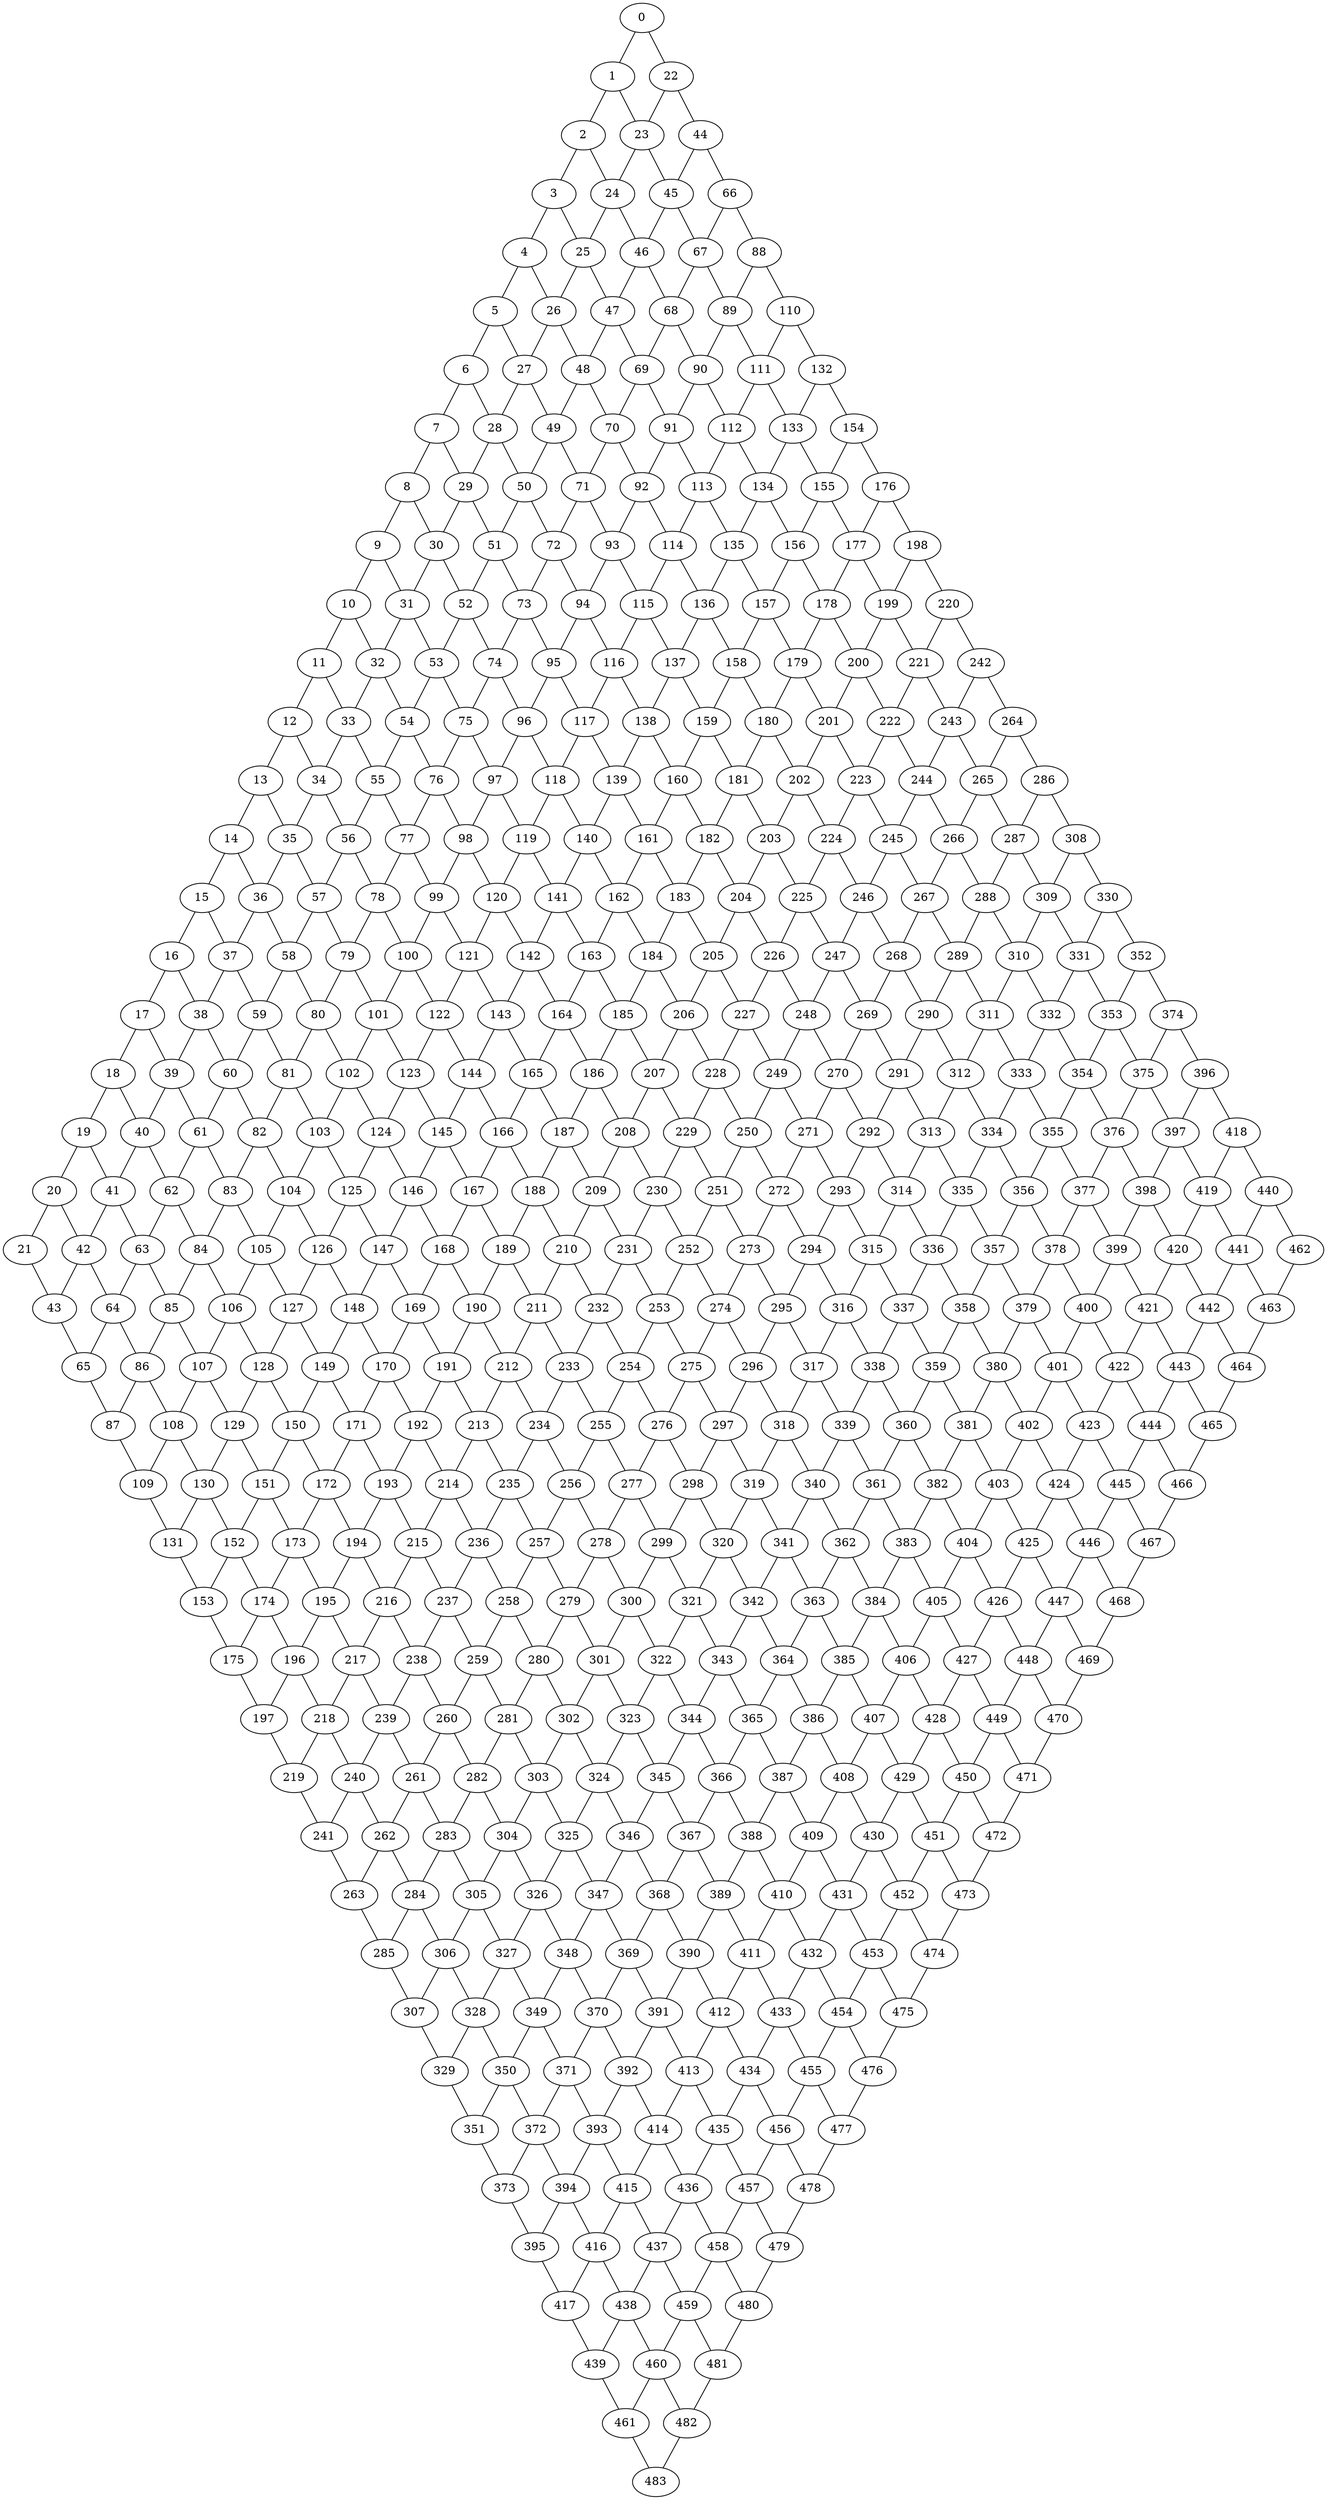 graph {
	0
	1
	2
	3
	4
	5
	6
	7
	8
	9
	10
	11
	12
	13
	14
	15
	16
	17
	18
	19
	20
	21
	22
	23
	24
	25
	26
	27
	28
	29
	30
	31
	32
	33
	34
	35
	36
	37
	38
	39
	40
	41
	42
	43
	44
	45
	46
	47
	48
	49
	50
	51
	52
	53
	54
	55
	56
	57
	58
	59
	60
	61
	62
	63
	64
	65
	66
	67
	68
	69
	70
	71
	72
	73
	74
	75
	76
	77
	78
	79
	80
	81
	82
	83
	84
	85
	86
	87
	88
	89
	90
	91
	92
	93
	94
	95
	96
	97
	98
	99
	100
	101
	102
	103
	104
	105
	106
	107
	108
	109
	110
	111
	112
	113
	114
	115
	116
	117
	118
	119
	120
	121
	122
	123
	124
	125
	126
	127
	128
	129
	130
	131
	132
	133
	134
	135
	136
	137
	138
	139
	140
	141
	142
	143
	144
	145
	146
	147
	148
	149
	150
	151
	152
	153
	154
	155
	156
	157
	158
	159
	160
	161
	162
	163
	164
	165
	166
	167
	168
	169
	170
	171
	172
	173
	174
	175
	176
	177
	178
	179
	180
	181
	182
	183
	184
	185
	186
	187
	188
	189
	190
	191
	192
	193
	194
	195
	196
	197
	198
	199
	200
	201
	202
	203
	204
	205
	206
	207
	208
	209
	210
	211
	212
	213
	214
	215
	216
	217
	218
	219
	220
	221
	222
	223
	224
	225
	226
	227
	228
	229
	230
	231
	232
	233
	234
	235
	236
	237
	238
	239
	240
	241
	242
	243
	244
	245
	246
	247
	248
	249
	250
	251
	252
	253
	254
	255
	256
	257
	258
	259
	260
	261
	262
	263
	264
	265
	266
	267
	268
	269
	270
	271
	272
	273
	274
	275
	276
	277
	278
	279
	280
	281
	282
	283
	284
	285
	286
	287
	288
	289
	290
	291
	292
	293
	294
	295
	296
	297
	298
	299
	300
	301
	302
	303
	304
	305
	306
	307
	308
	309
	310
	311
	312
	313
	314
	315
	316
	317
	318
	319
	320
	321
	322
	323
	324
	325
	326
	327
	328
	329
	330
	331
	332
	333
	334
	335
	336
	337
	338
	339
	340
	341
	342
	343
	344
	345
	346
	347
	348
	349
	350
	351
	352
	353
	354
	355
	356
	357
	358
	359
	360
	361
	362
	363
	364
	365
	366
	367
	368
	369
	370
	371
	372
	373
	374
	375
	376
	377
	378
	379
	380
	381
	382
	383
	384
	385
	386
	387
	388
	389
	390
	391
	392
	393
	394
	395
	396
	397
	398
	399
	400
	401
	402
	403
	404
	405
	406
	407
	408
	409
	410
	411
	412
	413
	414
	415
	416
	417
	418
	419
	420
	421
	422
	423
	424
	425
	426
	427
	428
	429
	430
	431
	432
	433
	434
	435
	436
	437
	438
	439
	440
	441
	442
	443
	444
	445
	446
	447
	448
	449
	450
	451
	452
	453
	454
	455
	456
	457
	458
	459
	460
	461
	462
	463
	464
	465
	466
	467
	468
	469
	470
	471
	472
	473
	474
	475
	476
	477
	478
	479
	480
	481
	482
	483
	0 -- 22;
	0 -- 1;
	1 -- 23;
	1 -- 2;
	2 -- 24;
	2 -- 3;
	3 -- 25;
	3 -- 4;
	4 -- 26;
	4 -- 5;
	5 -- 27;
	5 -- 6;
	6 -- 28;
	6 -- 7;
	7 -- 29;
	7 -- 8;
	8 -- 30;
	8 -- 9;
	9 -- 31;
	9 -- 10;
	10 -- 32;
	10 -- 11;
	11 -- 33;
	11 -- 12;
	12 -- 34;
	12 -- 13;
	13 -- 35;
	13 -- 14;
	14 -- 36;
	14 -- 15;
	15 -- 37;
	15 -- 16;
	16 -- 38;
	16 -- 17;
	17 -- 39;
	17 -- 18;
	18 -- 40;
	18 -- 19;
	19 -- 41;
	19 -- 20;
	20 -- 42;
	20 -- 21;
	21 -- 43;
	22 -- 44;
	22 -- 23;
	23 -- 45;
	23 -- 24;
	24 -- 46;
	24 -- 25;
	25 -- 47;
	25 -- 26;
	26 -- 48;
	26 -- 27;
	27 -- 49;
	27 -- 28;
	28 -- 50;
	28 -- 29;
	29 -- 51;
	29 -- 30;
	30 -- 52;
	30 -- 31;
	31 -- 53;
	31 -- 32;
	32 -- 54;
	32 -- 33;
	33 -- 55;
	33 -- 34;
	34 -- 56;
	34 -- 35;
	35 -- 57;
	35 -- 36;
	36 -- 58;
	36 -- 37;
	37 -- 59;
	37 -- 38;
	38 -- 60;
	38 -- 39;
	39 -- 61;
	39 -- 40;
	40 -- 62;
	40 -- 41;
	41 -- 63;
	41 -- 42;
	42 -- 64;
	42 -- 43;
	43 -- 65;
	44 -- 66;
	44 -- 45;
	45 -- 67;
	45 -- 46;
	46 -- 68;
	46 -- 47;
	47 -- 69;
	47 -- 48;
	48 -- 70;
	48 -- 49;
	49 -- 71;
	49 -- 50;
	50 -- 72;
	50 -- 51;
	51 -- 73;
	51 -- 52;
	52 -- 74;
	52 -- 53;
	53 -- 75;
	53 -- 54;
	54 -- 76;
	54 -- 55;
	55 -- 77;
	55 -- 56;
	56 -- 78;
	56 -- 57;
	57 -- 79;
	57 -- 58;
	58 -- 80;
	58 -- 59;
	59 -- 81;
	59 -- 60;
	60 -- 82;
	60 -- 61;
	61 -- 83;
	61 -- 62;
	62 -- 84;
	62 -- 63;
	63 -- 85;
	63 -- 64;
	64 -- 86;
	64 -- 65;
	65 -- 87;
	66 -- 88;
	66 -- 67;
	67 -- 89;
	67 -- 68;
	68 -- 90;
	68 -- 69;
	69 -- 91;
	69 -- 70;
	70 -- 92;
	70 -- 71;
	71 -- 93;
	71 -- 72;
	72 -- 94;
	72 -- 73;
	73 -- 95;
	73 -- 74;
	74 -- 96;
	74 -- 75;
	75 -- 97;
	75 -- 76;
	76 -- 98;
	76 -- 77;
	77 -- 99;
	77 -- 78;
	78 -- 100;
	78 -- 79;
	79 -- 101;
	79 -- 80;
	80 -- 102;
	80 -- 81;
	81 -- 103;
	81 -- 82;
	82 -- 104;
	82 -- 83;
	83 -- 105;
	83 -- 84;
	84 -- 106;
	84 -- 85;
	85 -- 107;
	85 -- 86;
	86 -- 108;
	86 -- 87;
	87 -- 109;
	88 -- 110;
	88 -- 89;
	89 -- 111;
	89 -- 90;
	90 -- 112;
	90 -- 91;
	91 -- 113;
	91 -- 92;
	92 -- 114;
	92 -- 93;
	93 -- 115;
	93 -- 94;
	94 -- 116;
	94 -- 95;
	95 -- 117;
	95 -- 96;
	96 -- 118;
	96 -- 97;
	97 -- 119;
	97 -- 98;
	98 -- 120;
	98 -- 99;
	99 -- 121;
	99 -- 100;
	100 -- 122;
	100 -- 101;
	101 -- 123;
	101 -- 102;
	102 -- 124;
	102 -- 103;
	103 -- 125;
	103 -- 104;
	104 -- 126;
	104 -- 105;
	105 -- 127;
	105 -- 106;
	106 -- 128;
	106 -- 107;
	107 -- 129;
	107 -- 108;
	108 -- 130;
	108 -- 109;
	109 -- 131;
	110 -- 132;
	110 -- 111;
	111 -- 133;
	111 -- 112;
	112 -- 134;
	112 -- 113;
	113 -- 135;
	113 -- 114;
	114 -- 136;
	114 -- 115;
	115 -- 137;
	115 -- 116;
	116 -- 138;
	116 -- 117;
	117 -- 139;
	117 -- 118;
	118 -- 140;
	118 -- 119;
	119 -- 141;
	119 -- 120;
	120 -- 142;
	120 -- 121;
	121 -- 143;
	121 -- 122;
	122 -- 144;
	122 -- 123;
	123 -- 145;
	123 -- 124;
	124 -- 146;
	124 -- 125;
	125 -- 147;
	125 -- 126;
	126 -- 148;
	126 -- 127;
	127 -- 149;
	127 -- 128;
	128 -- 150;
	128 -- 129;
	129 -- 151;
	129 -- 130;
	130 -- 152;
	130 -- 131;
	131 -- 153;
	132 -- 154;
	132 -- 133;
	133 -- 155;
	133 -- 134;
	134 -- 156;
	134 -- 135;
	135 -- 157;
	135 -- 136;
	136 -- 158;
	136 -- 137;
	137 -- 159;
	137 -- 138;
	138 -- 160;
	138 -- 139;
	139 -- 161;
	139 -- 140;
	140 -- 162;
	140 -- 141;
	141 -- 163;
	141 -- 142;
	142 -- 164;
	142 -- 143;
	143 -- 165;
	143 -- 144;
	144 -- 166;
	144 -- 145;
	145 -- 167;
	145 -- 146;
	146 -- 168;
	146 -- 147;
	147 -- 169;
	147 -- 148;
	148 -- 170;
	148 -- 149;
	149 -- 171;
	149 -- 150;
	150 -- 172;
	150 -- 151;
	151 -- 173;
	151 -- 152;
	152 -- 174;
	152 -- 153;
	153 -- 175;
	154 -- 176;
	154 -- 155;
	155 -- 177;
	155 -- 156;
	156 -- 178;
	156 -- 157;
	157 -- 179;
	157 -- 158;
	158 -- 180;
	158 -- 159;
	159 -- 181;
	159 -- 160;
	160 -- 182;
	160 -- 161;
	161 -- 183;
	161 -- 162;
	162 -- 184;
	162 -- 163;
	163 -- 185;
	163 -- 164;
	164 -- 186;
	164 -- 165;
	165 -- 187;
	165 -- 166;
	166 -- 188;
	166 -- 167;
	167 -- 189;
	167 -- 168;
	168 -- 190;
	168 -- 169;
	169 -- 191;
	169 -- 170;
	170 -- 192;
	170 -- 171;
	171 -- 193;
	171 -- 172;
	172 -- 194;
	172 -- 173;
	173 -- 195;
	173 -- 174;
	174 -- 196;
	174 -- 175;
	175 -- 197;
	176 -- 198;
	176 -- 177;
	177 -- 199;
	177 -- 178;
	178 -- 200;
	178 -- 179;
	179 -- 201;
	179 -- 180;
	180 -- 202;
	180 -- 181;
	181 -- 203;
	181 -- 182;
	182 -- 204;
	182 -- 183;
	183 -- 205;
	183 -- 184;
	184 -- 206;
	184 -- 185;
	185 -- 207;
	185 -- 186;
	186 -- 208;
	186 -- 187;
	187 -- 209;
	187 -- 188;
	188 -- 210;
	188 -- 189;
	189 -- 211;
	189 -- 190;
	190 -- 212;
	190 -- 191;
	191 -- 213;
	191 -- 192;
	192 -- 214;
	192 -- 193;
	193 -- 215;
	193 -- 194;
	194 -- 216;
	194 -- 195;
	195 -- 217;
	195 -- 196;
	196 -- 218;
	196 -- 197;
	197 -- 219;
	198 -- 220;
	198 -- 199;
	199 -- 221;
	199 -- 200;
	200 -- 222;
	200 -- 201;
	201 -- 223;
	201 -- 202;
	202 -- 224;
	202 -- 203;
	203 -- 225;
	203 -- 204;
	204 -- 226;
	204 -- 205;
	205 -- 227;
	205 -- 206;
	206 -- 228;
	206 -- 207;
	207 -- 229;
	207 -- 208;
	208 -- 230;
	208 -- 209;
	209 -- 231;
	209 -- 210;
	210 -- 232;
	210 -- 211;
	211 -- 233;
	211 -- 212;
	212 -- 234;
	212 -- 213;
	213 -- 235;
	213 -- 214;
	214 -- 236;
	214 -- 215;
	215 -- 237;
	215 -- 216;
	216 -- 238;
	216 -- 217;
	217 -- 239;
	217 -- 218;
	218 -- 240;
	218 -- 219;
	219 -- 241;
	220 -- 242;
	220 -- 221;
	221 -- 243;
	221 -- 222;
	222 -- 244;
	222 -- 223;
	223 -- 245;
	223 -- 224;
	224 -- 246;
	224 -- 225;
	225 -- 247;
	225 -- 226;
	226 -- 248;
	226 -- 227;
	227 -- 249;
	227 -- 228;
	228 -- 250;
	228 -- 229;
	229 -- 251;
	229 -- 230;
	230 -- 252;
	230 -- 231;
	231 -- 253;
	231 -- 232;
	232 -- 254;
	232 -- 233;
	233 -- 255;
	233 -- 234;
	234 -- 256;
	234 -- 235;
	235 -- 257;
	235 -- 236;
	236 -- 258;
	236 -- 237;
	237 -- 259;
	237 -- 238;
	238 -- 260;
	238 -- 239;
	239 -- 261;
	239 -- 240;
	240 -- 262;
	240 -- 241;
	241 -- 263;
	242 -- 264;
	242 -- 243;
	243 -- 265;
	243 -- 244;
	244 -- 266;
	244 -- 245;
	245 -- 267;
	245 -- 246;
	246 -- 268;
	246 -- 247;
	247 -- 269;
	247 -- 248;
	248 -- 270;
	248 -- 249;
	249 -- 271;
	249 -- 250;
	250 -- 272;
	250 -- 251;
	251 -- 273;
	251 -- 252;
	252 -- 274;
	252 -- 253;
	253 -- 275;
	253 -- 254;
	254 -- 276;
	254 -- 255;
	255 -- 277;
	255 -- 256;
	256 -- 278;
	256 -- 257;
	257 -- 279;
	257 -- 258;
	258 -- 280;
	258 -- 259;
	259 -- 281;
	259 -- 260;
	260 -- 282;
	260 -- 261;
	261 -- 283;
	261 -- 262;
	262 -- 284;
	262 -- 263;
	263 -- 285;
	264 -- 286;
	264 -- 265;
	265 -- 287;
	265 -- 266;
	266 -- 288;
	266 -- 267;
	267 -- 289;
	267 -- 268;
	268 -- 290;
	268 -- 269;
	269 -- 291;
	269 -- 270;
	270 -- 292;
	270 -- 271;
	271 -- 293;
	271 -- 272;
	272 -- 294;
	272 -- 273;
	273 -- 295;
	273 -- 274;
	274 -- 296;
	274 -- 275;
	275 -- 297;
	275 -- 276;
	276 -- 298;
	276 -- 277;
	277 -- 299;
	277 -- 278;
	278 -- 300;
	278 -- 279;
	279 -- 301;
	279 -- 280;
	280 -- 302;
	280 -- 281;
	281 -- 303;
	281 -- 282;
	282 -- 304;
	282 -- 283;
	283 -- 305;
	283 -- 284;
	284 -- 306;
	284 -- 285;
	285 -- 307;
	286 -- 308;
	286 -- 287;
	287 -- 309;
	287 -- 288;
	288 -- 310;
	288 -- 289;
	289 -- 311;
	289 -- 290;
	290 -- 312;
	290 -- 291;
	291 -- 313;
	291 -- 292;
	292 -- 314;
	292 -- 293;
	293 -- 315;
	293 -- 294;
	294 -- 316;
	294 -- 295;
	295 -- 317;
	295 -- 296;
	296 -- 318;
	296 -- 297;
	297 -- 319;
	297 -- 298;
	298 -- 320;
	298 -- 299;
	299 -- 321;
	299 -- 300;
	300 -- 322;
	300 -- 301;
	301 -- 323;
	301 -- 302;
	302 -- 324;
	302 -- 303;
	303 -- 325;
	303 -- 304;
	304 -- 326;
	304 -- 305;
	305 -- 327;
	305 -- 306;
	306 -- 328;
	306 -- 307;
	307 -- 329;
	308 -- 330;
	308 -- 309;
	309 -- 331;
	309 -- 310;
	310 -- 332;
	310 -- 311;
	311 -- 333;
	311 -- 312;
	312 -- 334;
	312 -- 313;
	313 -- 335;
	313 -- 314;
	314 -- 336;
	314 -- 315;
	315 -- 337;
	315 -- 316;
	316 -- 338;
	316 -- 317;
	317 -- 339;
	317 -- 318;
	318 -- 340;
	318 -- 319;
	319 -- 341;
	319 -- 320;
	320 -- 342;
	320 -- 321;
	321 -- 343;
	321 -- 322;
	322 -- 344;
	322 -- 323;
	323 -- 345;
	323 -- 324;
	324 -- 346;
	324 -- 325;
	325 -- 347;
	325 -- 326;
	326 -- 348;
	326 -- 327;
	327 -- 349;
	327 -- 328;
	328 -- 350;
	328 -- 329;
	329 -- 351;
	330 -- 352;
	330 -- 331;
	331 -- 353;
	331 -- 332;
	332 -- 354;
	332 -- 333;
	333 -- 355;
	333 -- 334;
	334 -- 356;
	334 -- 335;
	335 -- 357;
	335 -- 336;
	336 -- 358;
	336 -- 337;
	337 -- 359;
	337 -- 338;
	338 -- 360;
	338 -- 339;
	339 -- 361;
	339 -- 340;
	340 -- 362;
	340 -- 341;
	341 -- 363;
	341 -- 342;
	342 -- 364;
	342 -- 343;
	343 -- 365;
	343 -- 344;
	344 -- 366;
	344 -- 345;
	345 -- 367;
	345 -- 346;
	346 -- 368;
	346 -- 347;
	347 -- 369;
	347 -- 348;
	348 -- 370;
	348 -- 349;
	349 -- 371;
	349 -- 350;
	350 -- 372;
	350 -- 351;
	351 -- 373;
	352 -- 374;
	352 -- 353;
	353 -- 375;
	353 -- 354;
	354 -- 376;
	354 -- 355;
	355 -- 377;
	355 -- 356;
	356 -- 378;
	356 -- 357;
	357 -- 379;
	357 -- 358;
	358 -- 380;
	358 -- 359;
	359 -- 381;
	359 -- 360;
	360 -- 382;
	360 -- 361;
	361 -- 383;
	361 -- 362;
	362 -- 384;
	362 -- 363;
	363 -- 385;
	363 -- 364;
	364 -- 386;
	364 -- 365;
	365 -- 387;
	365 -- 366;
	366 -- 388;
	366 -- 367;
	367 -- 389;
	367 -- 368;
	368 -- 390;
	368 -- 369;
	369 -- 391;
	369 -- 370;
	370 -- 392;
	370 -- 371;
	371 -- 393;
	371 -- 372;
	372 -- 394;
	372 -- 373;
	373 -- 395;
	374 -- 396;
	374 -- 375;
	375 -- 397;
	375 -- 376;
	376 -- 398;
	376 -- 377;
	377 -- 399;
	377 -- 378;
	378 -- 400;
	378 -- 379;
	379 -- 401;
	379 -- 380;
	380 -- 402;
	380 -- 381;
	381 -- 403;
	381 -- 382;
	382 -- 404;
	382 -- 383;
	383 -- 405;
	383 -- 384;
	384 -- 406;
	384 -- 385;
	385 -- 407;
	385 -- 386;
	386 -- 408;
	386 -- 387;
	387 -- 409;
	387 -- 388;
	388 -- 410;
	388 -- 389;
	389 -- 411;
	389 -- 390;
	390 -- 412;
	390 -- 391;
	391 -- 413;
	391 -- 392;
	392 -- 414;
	392 -- 393;
	393 -- 415;
	393 -- 394;
	394 -- 416;
	394 -- 395;
	395 -- 417;
	396 -- 418;
	396 -- 397;
	397 -- 419;
	397 -- 398;
	398 -- 420;
	398 -- 399;
	399 -- 421;
	399 -- 400;
	400 -- 422;
	400 -- 401;
	401 -- 423;
	401 -- 402;
	402 -- 424;
	402 -- 403;
	403 -- 425;
	403 -- 404;
	404 -- 426;
	404 -- 405;
	405 -- 427;
	405 -- 406;
	406 -- 428;
	406 -- 407;
	407 -- 429;
	407 -- 408;
	408 -- 430;
	408 -- 409;
	409 -- 431;
	409 -- 410;
	410 -- 432;
	410 -- 411;
	411 -- 433;
	411 -- 412;
	412 -- 434;
	412 -- 413;
	413 -- 435;
	413 -- 414;
	414 -- 436;
	414 -- 415;
	415 -- 437;
	415 -- 416;
	416 -- 438;
	416 -- 417;
	417 -- 439;
	418 -- 440;
	418 -- 419;
	419 -- 441;
	419 -- 420;
	420 -- 442;
	420 -- 421;
	421 -- 443;
	421 -- 422;
	422 -- 444;
	422 -- 423;
	423 -- 445;
	423 -- 424;
	424 -- 446;
	424 -- 425;
	425 -- 447;
	425 -- 426;
	426 -- 448;
	426 -- 427;
	427 -- 449;
	427 -- 428;
	428 -- 450;
	428 -- 429;
	429 -- 451;
	429 -- 430;
	430 -- 452;
	430 -- 431;
	431 -- 453;
	431 -- 432;
	432 -- 454;
	432 -- 433;
	433 -- 455;
	433 -- 434;
	434 -- 456;
	434 -- 435;
	435 -- 457;
	435 -- 436;
	436 -- 458;
	436 -- 437;
	437 -- 459;
	437 -- 438;
	438 -- 460;
	438 -- 439;
	439 -- 461;
	440 -- 462;
	440 -- 441;
	441 -- 463;
	441 -- 442;
	442 -- 464;
	442 -- 443;
	443 -- 465;
	443 -- 444;
	444 -- 466;
	444 -- 445;
	445 -- 467;
	445 -- 446;
	446 -- 468;
	446 -- 447;
	447 -- 469;
	447 -- 448;
	448 -- 470;
	448 -- 449;
	449 -- 471;
	449 -- 450;
	450 -- 472;
	450 -- 451;
	451 -- 473;
	451 -- 452;
	452 -- 474;
	452 -- 453;
	453 -- 475;
	453 -- 454;
	454 -- 476;
	454 -- 455;
	455 -- 477;
	455 -- 456;
	456 -- 478;
	456 -- 457;
	457 -- 479;
	457 -- 458;
	458 -- 480;
	458 -- 459;
	459 -- 481;
	459 -- 460;
	460 -- 482;
	460 -- 461;
	461 -- 483;
	462 -- 463;
	463 -- 464;
	464 -- 465;
	465 -- 466;
	466 -- 467;
	467 -- 468;
	468 -- 469;
	469 -- 470;
	470 -- 471;
	471 -- 472;
	472 -- 473;
	473 -- 474;
	474 -- 475;
	475 -- 476;
	476 -- 477;
	477 -- 478;
	478 -- 479;
	479 -- 480;
	480 -- 481;
	481 -- 482;
	482 -- 483;
}
